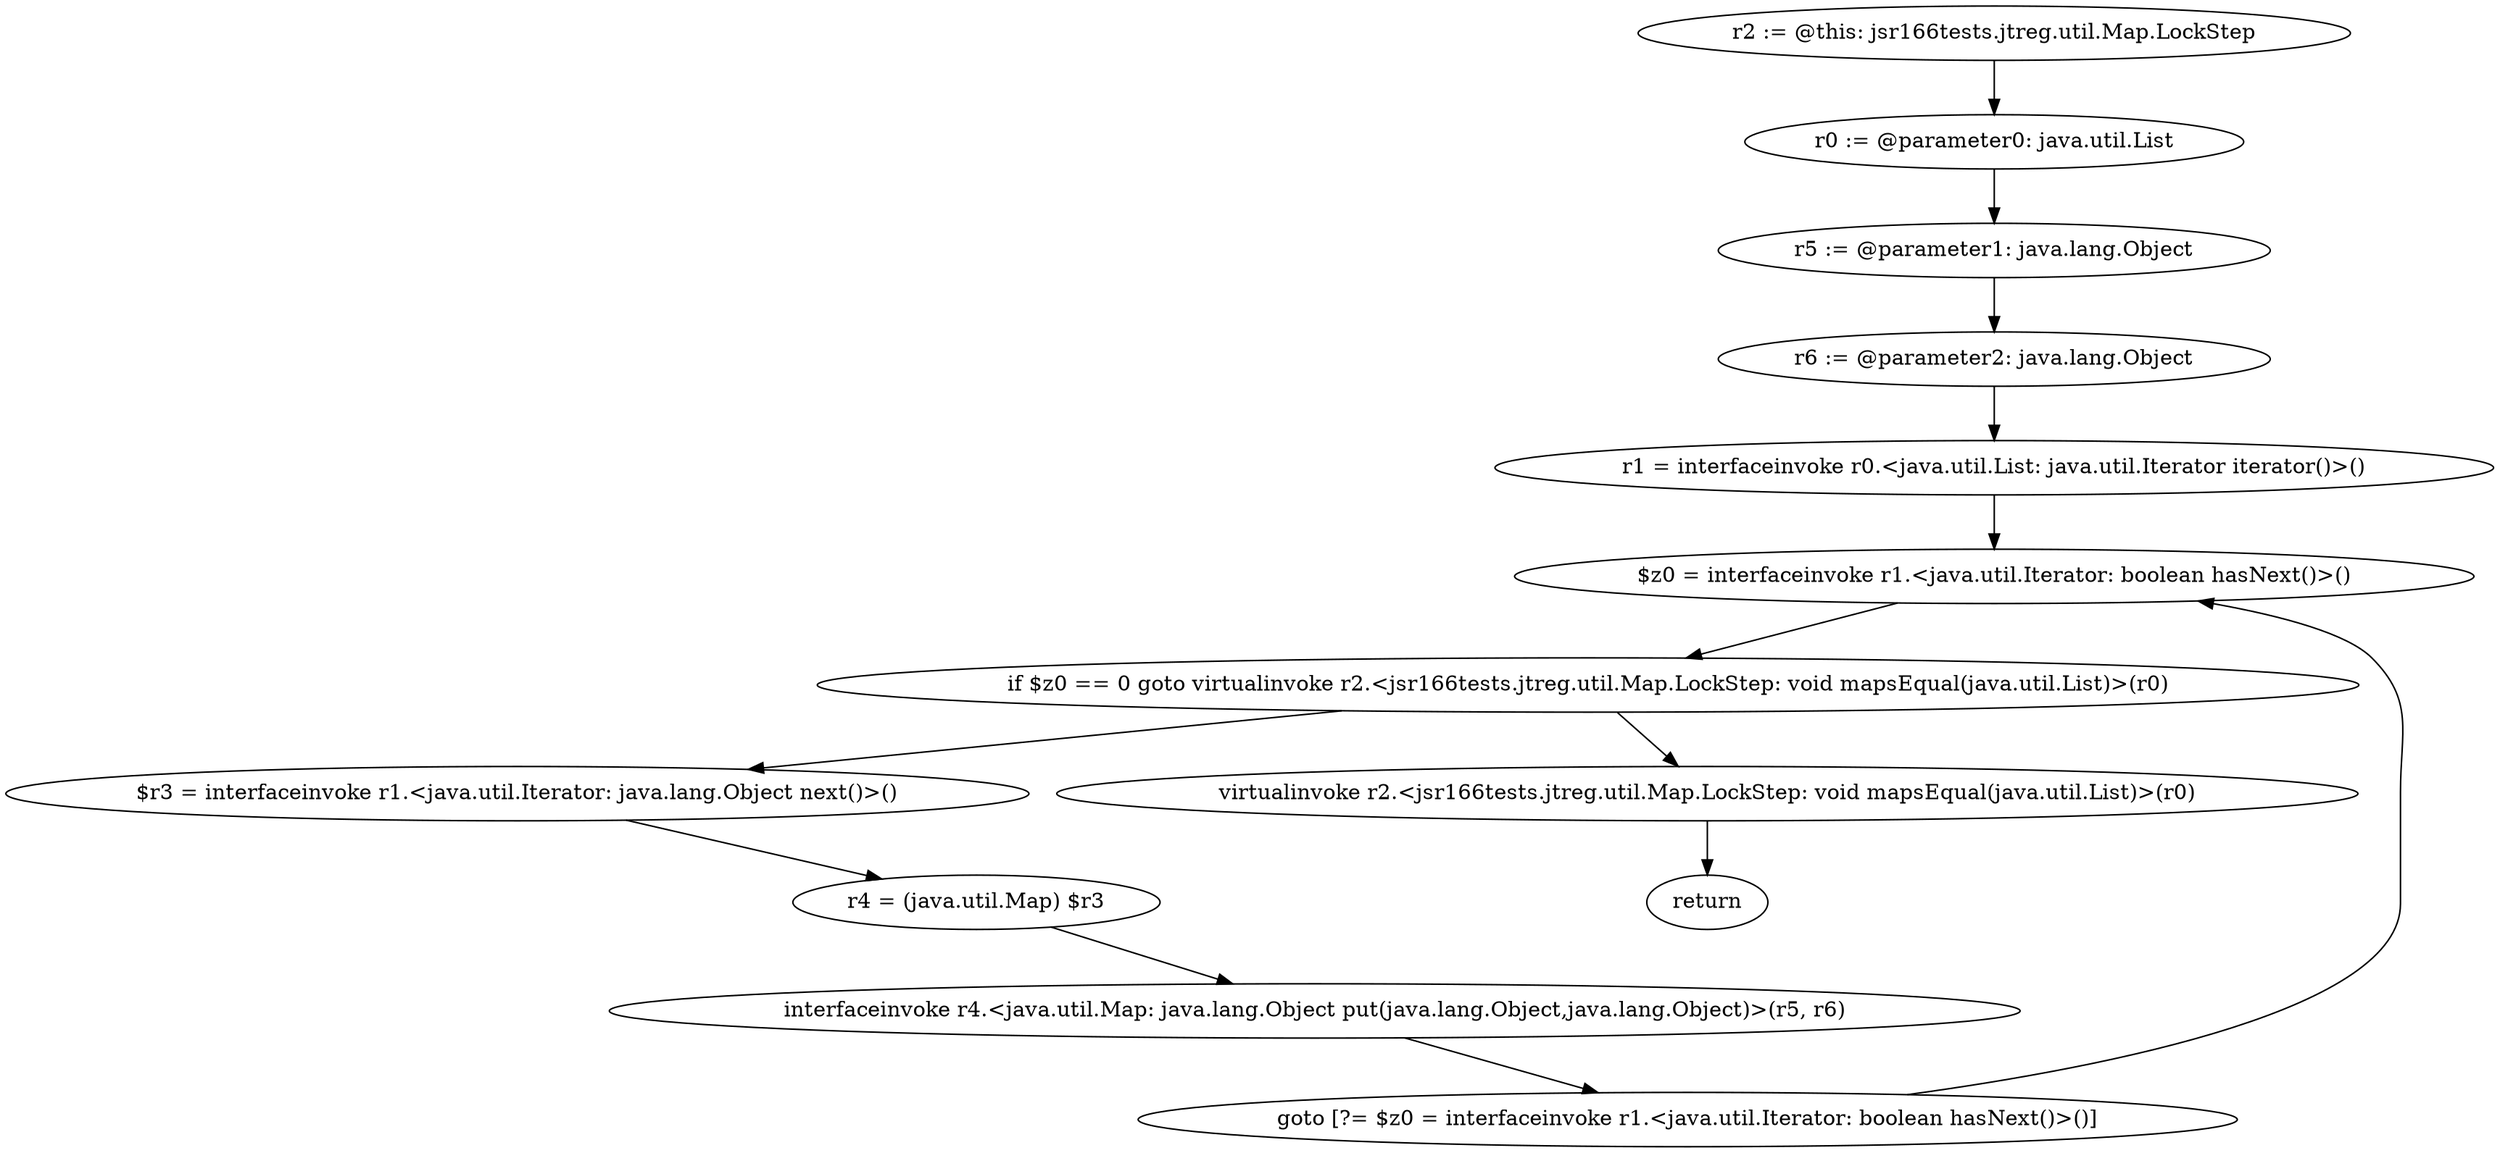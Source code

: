 digraph "unitGraph" {
    "r2 := @this: jsr166tests.jtreg.util.Map.LockStep"
    "r0 := @parameter0: java.util.List"
    "r5 := @parameter1: java.lang.Object"
    "r6 := @parameter2: java.lang.Object"
    "r1 = interfaceinvoke r0.<java.util.List: java.util.Iterator iterator()>()"
    "$z0 = interfaceinvoke r1.<java.util.Iterator: boolean hasNext()>()"
    "if $z0 == 0 goto virtualinvoke r2.<jsr166tests.jtreg.util.Map.LockStep: void mapsEqual(java.util.List)>(r0)"
    "$r3 = interfaceinvoke r1.<java.util.Iterator: java.lang.Object next()>()"
    "r4 = (java.util.Map) $r3"
    "interfaceinvoke r4.<java.util.Map: java.lang.Object put(java.lang.Object,java.lang.Object)>(r5, r6)"
    "goto [?= $z0 = interfaceinvoke r1.<java.util.Iterator: boolean hasNext()>()]"
    "virtualinvoke r2.<jsr166tests.jtreg.util.Map.LockStep: void mapsEqual(java.util.List)>(r0)"
    "return"
    "r2 := @this: jsr166tests.jtreg.util.Map.LockStep"->"r0 := @parameter0: java.util.List";
    "r0 := @parameter0: java.util.List"->"r5 := @parameter1: java.lang.Object";
    "r5 := @parameter1: java.lang.Object"->"r6 := @parameter2: java.lang.Object";
    "r6 := @parameter2: java.lang.Object"->"r1 = interfaceinvoke r0.<java.util.List: java.util.Iterator iterator()>()";
    "r1 = interfaceinvoke r0.<java.util.List: java.util.Iterator iterator()>()"->"$z0 = interfaceinvoke r1.<java.util.Iterator: boolean hasNext()>()";
    "$z0 = interfaceinvoke r1.<java.util.Iterator: boolean hasNext()>()"->"if $z0 == 0 goto virtualinvoke r2.<jsr166tests.jtreg.util.Map.LockStep: void mapsEqual(java.util.List)>(r0)";
    "if $z0 == 0 goto virtualinvoke r2.<jsr166tests.jtreg.util.Map.LockStep: void mapsEqual(java.util.List)>(r0)"->"$r3 = interfaceinvoke r1.<java.util.Iterator: java.lang.Object next()>()";
    "if $z0 == 0 goto virtualinvoke r2.<jsr166tests.jtreg.util.Map.LockStep: void mapsEqual(java.util.List)>(r0)"->"virtualinvoke r2.<jsr166tests.jtreg.util.Map.LockStep: void mapsEqual(java.util.List)>(r0)";
    "$r3 = interfaceinvoke r1.<java.util.Iterator: java.lang.Object next()>()"->"r4 = (java.util.Map) $r3";
    "r4 = (java.util.Map) $r3"->"interfaceinvoke r4.<java.util.Map: java.lang.Object put(java.lang.Object,java.lang.Object)>(r5, r6)";
    "interfaceinvoke r4.<java.util.Map: java.lang.Object put(java.lang.Object,java.lang.Object)>(r5, r6)"->"goto [?= $z0 = interfaceinvoke r1.<java.util.Iterator: boolean hasNext()>()]";
    "goto [?= $z0 = interfaceinvoke r1.<java.util.Iterator: boolean hasNext()>()]"->"$z0 = interfaceinvoke r1.<java.util.Iterator: boolean hasNext()>()";
    "virtualinvoke r2.<jsr166tests.jtreg.util.Map.LockStep: void mapsEqual(java.util.List)>(r0)"->"return";
}
